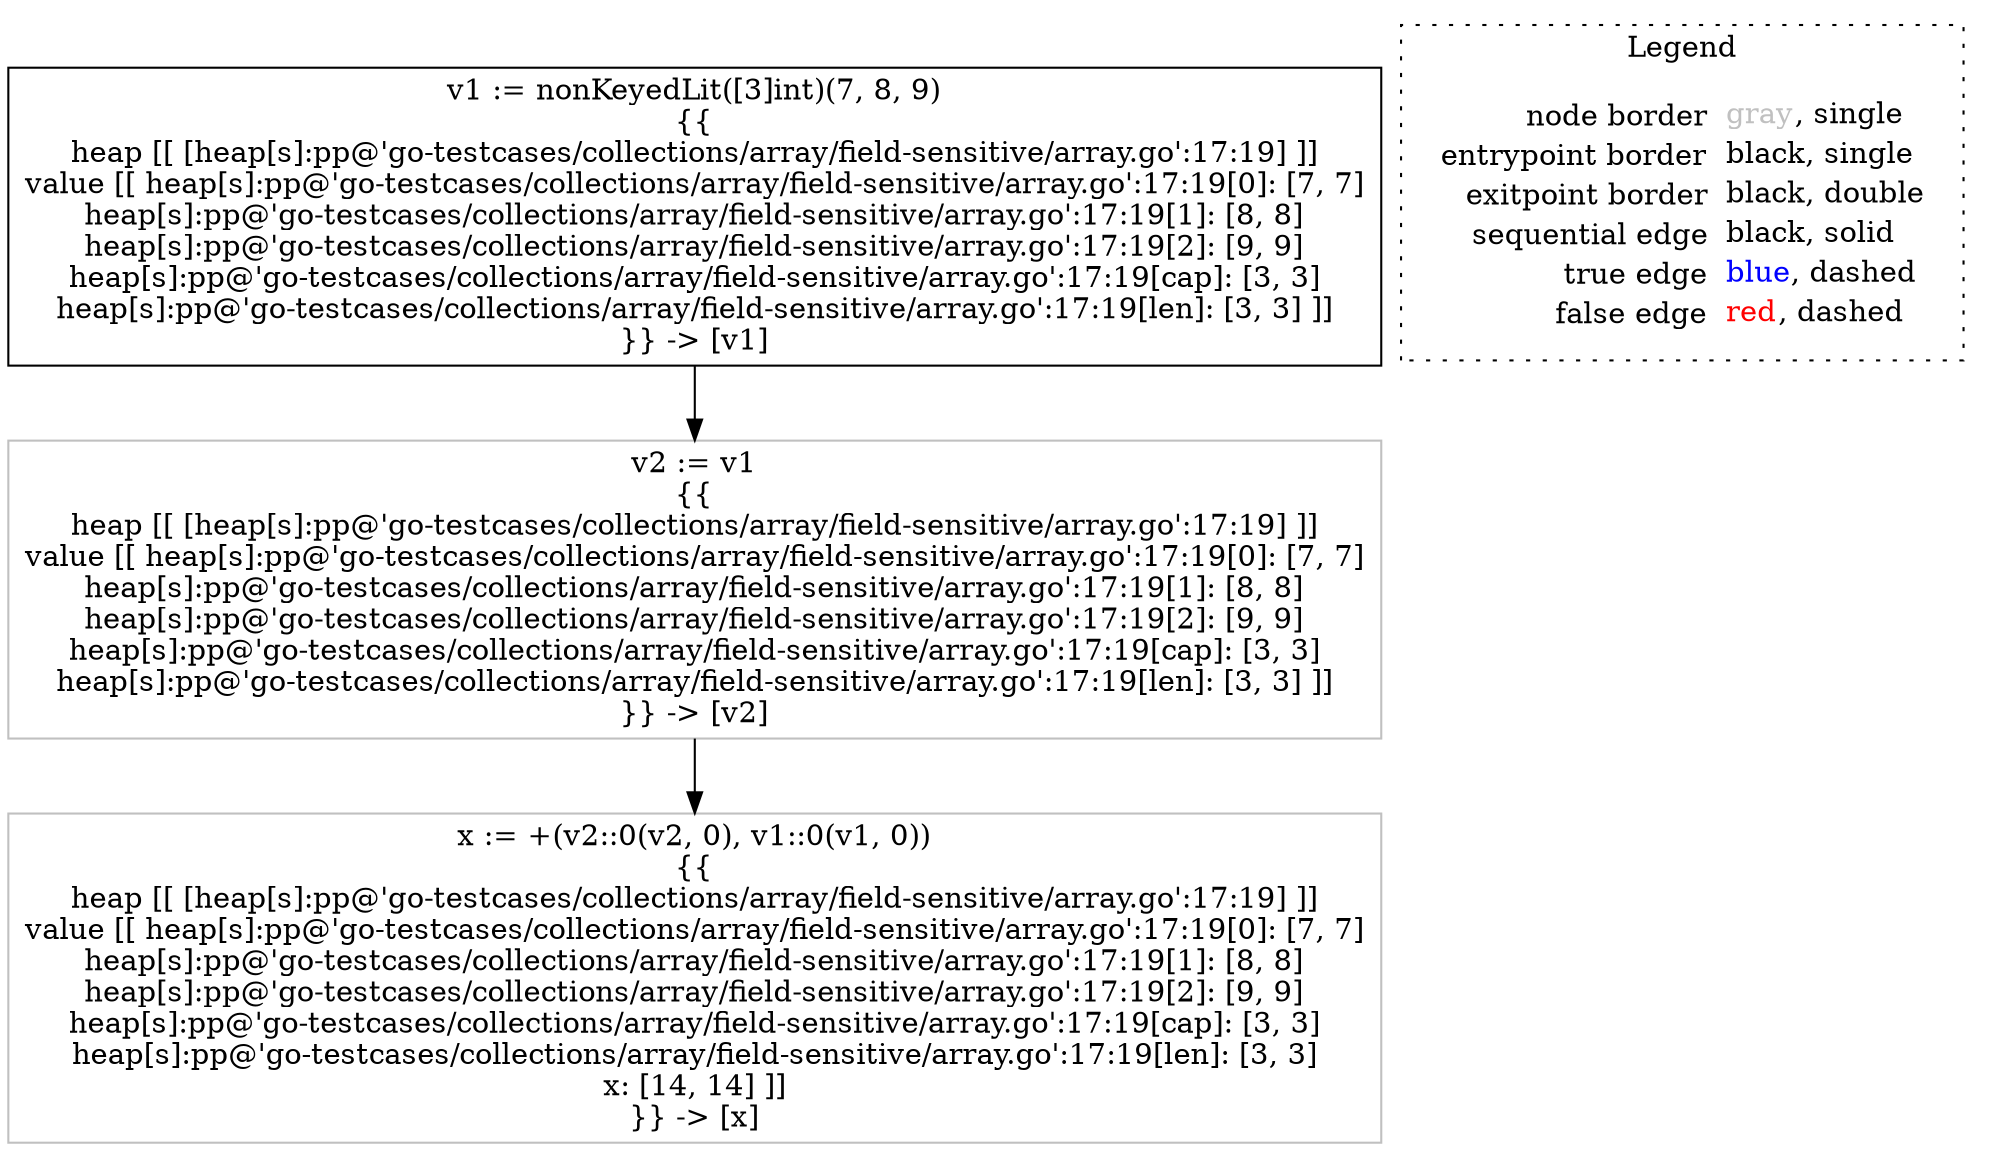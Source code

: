 digraph {
	"node0" [shape="rect",color="black",label=<v1 := nonKeyedLit([3]int)(7, 8, 9)<BR/>{{<BR/>heap [[ [heap[s]:pp@'go-testcases/collections/array/field-sensitive/array.go':17:19] ]]<BR/>value [[ heap[s]:pp@'go-testcases/collections/array/field-sensitive/array.go':17:19[0]: [7, 7]<BR/>heap[s]:pp@'go-testcases/collections/array/field-sensitive/array.go':17:19[1]: [8, 8]<BR/>heap[s]:pp@'go-testcases/collections/array/field-sensitive/array.go':17:19[2]: [9, 9]<BR/>heap[s]:pp@'go-testcases/collections/array/field-sensitive/array.go':17:19[cap]: [3, 3]<BR/>heap[s]:pp@'go-testcases/collections/array/field-sensitive/array.go':17:19[len]: [3, 3] ]]<BR/>}} -&gt; [v1]>];
	"node1" [shape="rect",color="gray",label=<x := +(v2::0(v2, 0), v1::0(v1, 0))<BR/>{{<BR/>heap [[ [heap[s]:pp@'go-testcases/collections/array/field-sensitive/array.go':17:19] ]]<BR/>value [[ heap[s]:pp@'go-testcases/collections/array/field-sensitive/array.go':17:19[0]: [7, 7]<BR/>heap[s]:pp@'go-testcases/collections/array/field-sensitive/array.go':17:19[1]: [8, 8]<BR/>heap[s]:pp@'go-testcases/collections/array/field-sensitive/array.go':17:19[2]: [9, 9]<BR/>heap[s]:pp@'go-testcases/collections/array/field-sensitive/array.go':17:19[cap]: [3, 3]<BR/>heap[s]:pp@'go-testcases/collections/array/field-sensitive/array.go':17:19[len]: [3, 3]<BR/>x: [14, 14] ]]<BR/>}} -&gt; [x]>];
	"node2" [shape="rect",color="gray",label=<v2 := v1<BR/>{{<BR/>heap [[ [heap[s]:pp@'go-testcases/collections/array/field-sensitive/array.go':17:19] ]]<BR/>value [[ heap[s]:pp@'go-testcases/collections/array/field-sensitive/array.go':17:19[0]: [7, 7]<BR/>heap[s]:pp@'go-testcases/collections/array/field-sensitive/array.go':17:19[1]: [8, 8]<BR/>heap[s]:pp@'go-testcases/collections/array/field-sensitive/array.go':17:19[2]: [9, 9]<BR/>heap[s]:pp@'go-testcases/collections/array/field-sensitive/array.go':17:19[cap]: [3, 3]<BR/>heap[s]:pp@'go-testcases/collections/array/field-sensitive/array.go':17:19[len]: [3, 3] ]]<BR/>}} -&gt; [v2]>];
	"node2" -> "node1" [color="black"];
	"node0" -> "node2" [color="black"];
subgraph cluster_legend {
	label="Legend";
	style=dotted;
	node [shape=plaintext];
	"legend" [label=<<table border="0" cellpadding="2" cellspacing="0" cellborder="0"><tr><td align="right">node border&nbsp;</td><td align="left"><font color="gray">gray</font>, single</td></tr><tr><td align="right">entrypoint border&nbsp;</td><td align="left"><font color="black">black</font>, single</td></tr><tr><td align="right">exitpoint border&nbsp;</td><td align="left"><font color="black">black</font>, double</td></tr><tr><td align="right">sequential edge&nbsp;</td><td align="left"><font color="black">black</font>, solid</td></tr><tr><td align="right">true edge&nbsp;</td><td align="left"><font color="blue">blue</font>, dashed</td></tr><tr><td align="right">false edge&nbsp;</td><td align="left"><font color="red">red</font>, dashed</td></tr></table>>];
}

}
